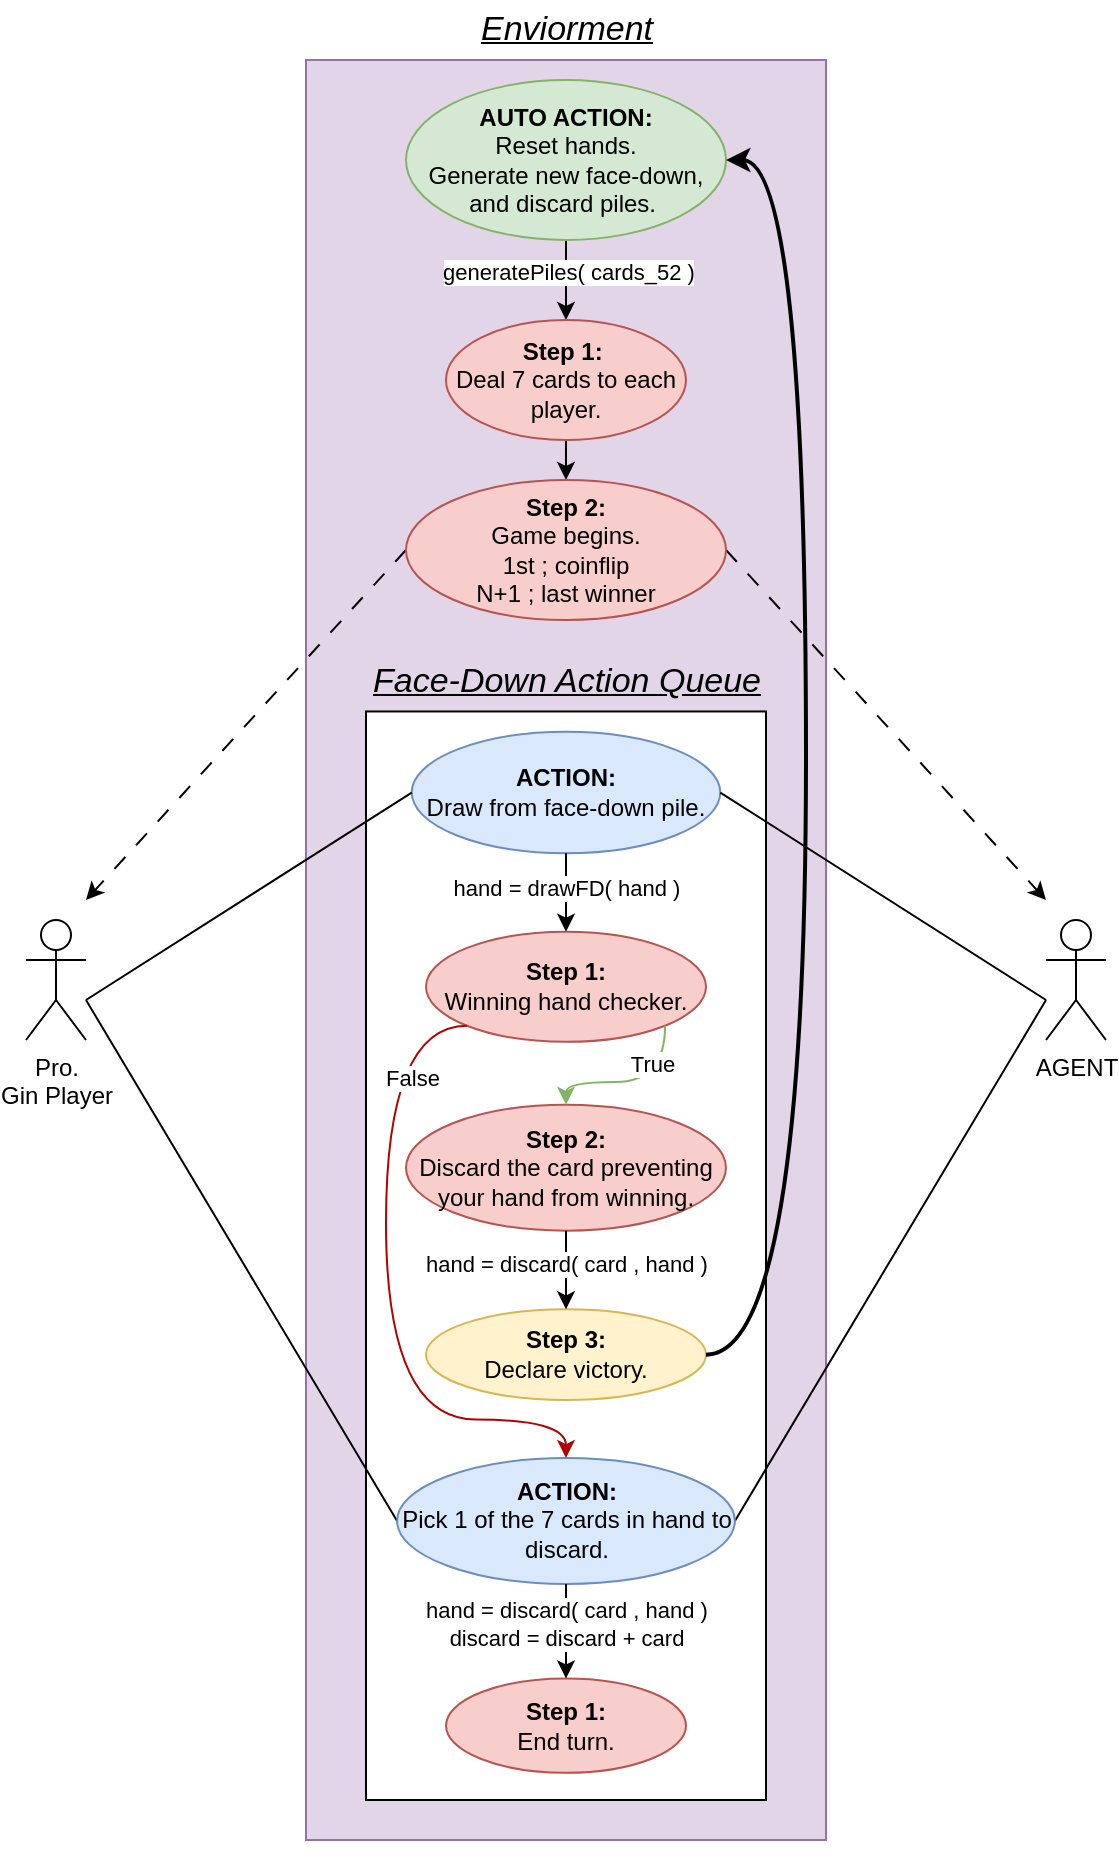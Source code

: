 <mxfile version="23.1.7" type="device">
  <diagram name="Page-1" id="I4ECgmsHToFxYa9MzbSu">
    <mxGraphModel dx="1614" dy="948" grid="1" gridSize="10" guides="1" tooltips="1" connect="1" arrows="1" fold="1" page="1" pageScale="1" pageWidth="850" pageHeight="1100" math="0" shadow="0">
      <root>
        <mxCell id="0" />
        <mxCell id="1" parent="0" />
        <mxCell id="wJoJC42Qf6fN0EYjWG2w-1" value="" style="rounded=0;whiteSpace=wrap;html=1;fillColor=#e1d5e7;strokeColor=#9673a6;" vertex="1" parent="1">
          <mxGeometry x="290" y="30" width="260" height="890" as="geometry" />
        </mxCell>
        <mxCell id="wJoJC42Qf6fN0EYjWG2w-2" value="Pro.&lt;br&gt;Gin Player" style="shape=umlActor;verticalLabelPosition=bottom;verticalAlign=top;html=1;outlineConnect=0;" vertex="1" parent="1">
          <mxGeometry x="150" y="460" width="30" height="60" as="geometry" />
        </mxCell>
        <mxCell id="wJoJC42Qf6fN0EYjWG2w-3" value="&lt;font size=&quot;1&quot; style=&quot;&quot;&gt;&lt;u style=&quot;&quot;&gt;&lt;i style=&quot;font-size: 17px;&quot;&gt;Enviorment&lt;/i&gt;&lt;/u&gt;&lt;/font&gt;" style="text;html=1;align=center;verticalAlign=middle;resizable=0;points=[];autosize=1;strokeColor=none;fillColor=none;" vertex="1" parent="1">
          <mxGeometry x="365" width="110" height="30" as="geometry" />
        </mxCell>
        <mxCell id="wJoJC42Qf6fN0EYjWG2w-4" value="" style="group" vertex="1" connectable="0" parent="1">
          <mxGeometry x="320" y="340" width="200" height="590" as="geometry" />
        </mxCell>
        <mxCell id="wJoJC42Qf6fN0EYjWG2w-5" value="" style="rounded=0;whiteSpace=wrap;html=1;" vertex="1" parent="wJoJC42Qf6fN0EYjWG2w-4">
          <mxGeometry y="15.73" width="200" height="544.27" as="geometry" />
        </mxCell>
        <mxCell id="wJoJC42Qf6fN0EYjWG2w-6" value="&lt;b&gt;ACTION:&lt;/b&gt;&lt;br&gt;Draw from face-down pile." style="ellipse;whiteSpace=wrap;html=1;fillColor=#dae8fc;strokeColor=#6c8ebf;" vertex="1" parent="wJoJC42Qf6fN0EYjWG2w-4">
          <mxGeometry x="22.86" y="25.934" width="154.29" height="60.686" as="geometry" />
        </mxCell>
        <mxCell id="wJoJC42Qf6fN0EYjWG2w-7" value="&lt;b&gt;Step 1:&lt;/b&gt;&lt;br&gt;Winning hand checker." style="ellipse;whiteSpace=wrap;html=1;fillColor=#f8cecc;strokeColor=#b85450;" vertex="1" parent="wJoJC42Qf6fN0EYjWG2w-4">
          <mxGeometry x="30" y="125.867" width="140" height="55.067" as="geometry" />
        </mxCell>
        <mxCell id="wJoJC42Qf6fN0EYjWG2w-8" style="edgeStyle=orthogonalEdgeStyle;rounded=0;orthogonalLoop=1;jettySize=auto;html=1;exitX=0.5;exitY=1;exitDx=0;exitDy=0;entryX=0.5;entryY=0;entryDx=0;entryDy=0;" edge="1" parent="wJoJC42Qf6fN0EYjWG2w-4" source="wJoJC42Qf6fN0EYjWG2w-6" target="wJoJC42Qf6fN0EYjWG2w-7">
          <mxGeometry relative="1" as="geometry" />
        </mxCell>
        <mxCell id="wJoJC42Qf6fN0EYjWG2w-9" value="hand = drawFD( hand )" style="edgeLabel;html=1;align=center;verticalAlign=middle;resizable=0;points=[];" vertex="1" connectable="0" parent="wJoJC42Qf6fN0EYjWG2w-8">
          <mxGeometry x="-0.125" relative="1" as="geometry">
            <mxPoint as="offset" />
          </mxGeometry>
        </mxCell>
        <mxCell id="wJoJC42Qf6fN0EYjWG2w-10" value="&lt;b&gt;Step 2:&lt;/b&gt;&lt;br&gt;Discard the card preventing your hand from winning." style="ellipse;whiteSpace=wrap;html=1;fillColor=#f8cecc;strokeColor=#b85450;" vertex="1" parent="wJoJC42Qf6fN0EYjWG2w-4">
          <mxGeometry x="20" y="212.4" width="160" height="62.933" as="geometry" />
        </mxCell>
        <mxCell id="wJoJC42Qf6fN0EYjWG2w-11" value="True" style="edgeStyle=orthogonalEdgeStyle;rounded=0;orthogonalLoop=1;jettySize=auto;html=1;exitX=1;exitY=1;exitDx=0;exitDy=0;entryX=0.5;entryY=0;entryDx=0;entryDy=0;curved=1;fillColor=#d5e8d4;strokeColor=#82b366;" edge="1" parent="wJoJC42Qf6fN0EYjWG2w-4" source="wJoJC42Qf6fN0EYjWG2w-7" target="wJoJC42Qf6fN0EYjWG2w-10">
          <mxGeometry x="-0.558" y="-7" relative="1" as="geometry">
            <mxPoint as="offset" />
          </mxGeometry>
        </mxCell>
        <mxCell id="wJoJC42Qf6fN0EYjWG2w-12" value="&lt;b&gt;Step 3:&lt;/b&gt;&lt;br&gt;Declare victory." style="ellipse;whiteSpace=wrap;html=1;fillColor=#fff2cc;strokeColor=#d6b656;" vertex="1" parent="wJoJC42Qf6fN0EYjWG2w-4">
          <mxGeometry x="30" y="314.67" width="140" height="45.33" as="geometry" />
        </mxCell>
        <mxCell id="wJoJC42Qf6fN0EYjWG2w-13" style="edgeStyle=orthogonalEdgeStyle;rounded=0;orthogonalLoop=1;jettySize=auto;html=1;exitX=0.5;exitY=1;exitDx=0;exitDy=0;entryX=0.5;entryY=0;entryDx=0;entryDy=0;" edge="1" parent="wJoJC42Qf6fN0EYjWG2w-4" source="wJoJC42Qf6fN0EYjWG2w-10" target="wJoJC42Qf6fN0EYjWG2w-12">
          <mxGeometry relative="1" as="geometry" />
        </mxCell>
        <mxCell id="wJoJC42Qf6fN0EYjWG2w-14" value="hand = discard( card , hand )" style="edgeLabel;html=1;align=center;verticalAlign=middle;resizable=0;points=[];" vertex="1" connectable="0" parent="wJoJC42Qf6fN0EYjWG2w-13">
          <mxGeometry x="-0.236" y="1" relative="1" as="geometry">
            <mxPoint x="-1" y="1" as="offset" />
          </mxGeometry>
        </mxCell>
        <mxCell id="wJoJC42Qf6fN0EYjWG2w-15" style="rounded=0;orthogonalLoop=1;jettySize=auto;html=1;exitX=0;exitY=0.5;exitDx=0;exitDy=0;endArrow=none;endFill=0;" edge="1" parent="wJoJC42Qf6fN0EYjWG2w-4" source="wJoJC42Qf6fN0EYjWG2w-17">
          <mxGeometry relative="1" as="geometry">
            <mxPoint x="-140" y="160" as="targetPoint" />
          </mxGeometry>
        </mxCell>
        <mxCell id="wJoJC42Qf6fN0EYjWG2w-16" style="rounded=0;orthogonalLoop=1;jettySize=auto;html=1;exitX=1;exitY=0.5;exitDx=0;exitDy=0;endArrow=none;endFill=0;" edge="1" parent="wJoJC42Qf6fN0EYjWG2w-4" source="wJoJC42Qf6fN0EYjWG2w-17">
          <mxGeometry relative="1" as="geometry">
            <mxPoint x="340" y="160" as="targetPoint" />
          </mxGeometry>
        </mxCell>
        <mxCell id="wJoJC42Qf6fN0EYjWG2w-17" value="&lt;b&gt;ACTION:&lt;/b&gt;&lt;br&gt;&lt;font style=&quot;font-size: 12px;&quot;&gt;Pick 1 of the 7 cards in hand to discard. &lt;br&gt;&lt;/font&gt;" style="ellipse;whiteSpace=wrap;html=1;fillColor=#dae8fc;strokeColor=#6c8ebf;" vertex="1" parent="wJoJC42Qf6fN0EYjWG2w-4">
          <mxGeometry x="15.55" y="389.013" width="168.89" height="62.933" as="geometry" />
        </mxCell>
        <mxCell id="wJoJC42Qf6fN0EYjWG2w-18" value="" style="edgeStyle=orthogonalEdgeStyle;rounded=0;orthogonalLoop=1;jettySize=auto;html=1;exitX=0;exitY=1;exitDx=0;exitDy=0;curved=1;fillColor=#e51400;strokeColor=#B20000;entryX=0.5;entryY=0;entryDx=0;entryDy=0;" edge="1" parent="wJoJC42Qf6fN0EYjWG2w-4" source="wJoJC42Qf6fN0EYjWG2w-7" target="wJoJC42Qf6fN0EYjWG2w-17">
          <mxGeometry relative="1" as="geometry">
            <mxPoint x="-60" y="298.933" as="targetPoint" />
            <Array as="points">
              <mxPoint x="10" y="173.067" />
              <mxPoint x="10" y="369.733" />
            </Array>
          </mxGeometry>
        </mxCell>
        <mxCell id="wJoJC42Qf6fN0EYjWG2w-19" value="False" style="edgeLabel;html=1;align=center;verticalAlign=middle;resizable=0;points=[];" vertex="1" connectable="0" parent="wJoJC42Qf6fN0EYjWG2w-18">
          <mxGeometry x="-0.511" y="5" relative="1" as="geometry">
            <mxPoint x="8" y="-18" as="offset" />
          </mxGeometry>
        </mxCell>
        <mxCell id="wJoJC42Qf6fN0EYjWG2w-20" value="&lt;b&gt;Step 1:&lt;/b&gt;&lt;br&gt;End turn." style="ellipse;whiteSpace=wrap;html=1;fillColor=#f8cecc;strokeColor=#b85450;" vertex="1" parent="wJoJC42Qf6fN0EYjWG2w-4">
          <mxGeometry x="40.01" y="499.229" width="120" height="47.2" as="geometry" />
        </mxCell>
        <mxCell id="wJoJC42Qf6fN0EYjWG2w-21" style="edgeStyle=orthogonalEdgeStyle;rounded=0;orthogonalLoop=1;jettySize=auto;html=1;exitX=0.5;exitY=1;exitDx=0;exitDy=0;entryX=0.5;entryY=0;entryDx=0;entryDy=0;" edge="1" parent="wJoJC42Qf6fN0EYjWG2w-4" source="wJoJC42Qf6fN0EYjWG2w-17" target="wJoJC42Qf6fN0EYjWG2w-20">
          <mxGeometry relative="1" as="geometry" />
        </mxCell>
        <mxCell id="wJoJC42Qf6fN0EYjWG2w-22" value="hand = discard( card , hand )&lt;br&gt;discard = discard + card" style="edgeLabel;html=1;align=center;verticalAlign=middle;resizable=0;points=[];" vertex="1" connectable="0" parent="wJoJC42Qf6fN0EYjWG2w-21">
          <mxGeometry x="-0.145" relative="1" as="geometry">
            <mxPoint as="offset" />
          </mxGeometry>
        </mxCell>
        <mxCell id="wJoJC42Qf6fN0EYjWG2w-23" style="edgeStyle=orthogonalEdgeStyle;rounded=0;orthogonalLoop=1;jettySize=auto;html=1;exitX=0.5;exitY=1;exitDx=0;exitDy=0;entryX=0.5;entryY=0;entryDx=0;entryDy=0;" edge="1" parent="1" source="wJoJC42Qf6fN0EYjWG2w-25" target="wJoJC42Qf6fN0EYjWG2w-28">
          <mxGeometry relative="1" as="geometry" />
        </mxCell>
        <mxCell id="wJoJC42Qf6fN0EYjWG2w-24" value="generatePiles( cards_52 )" style="edgeLabel;html=1;align=center;verticalAlign=middle;resizable=0;points=[];" vertex="1" connectable="0" parent="wJoJC42Qf6fN0EYjWG2w-23">
          <mxGeometry x="-0.231" y="1" relative="1" as="geometry">
            <mxPoint as="offset" />
          </mxGeometry>
        </mxCell>
        <mxCell id="wJoJC42Qf6fN0EYjWG2w-25" value="&lt;b&gt;AUTO ACTION:&lt;/b&gt;&lt;br&gt;Reset hands.&lt;br&gt;Generate new face-down, and discard piles.&amp;nbsp;" style="ellipse;whiteSpace=wrap;html=1;fillColor=#d5e8d4;strokeColor=#82b366;" vertex="1" parent="1">
          <mxGeometry x="340" y="40" width="160" height="80" as="geometry" />
        </mxCell>
        <mxCell id="wJoJC42Qf6fN0EYjWG2w-26" style="edgeStyle=orthogonalEdgeStyle;rounded=0;orthogonalLoop=1;jettySize=auto;html=1;exitX=1;exitY=0.5;exitDx=0;exitDy=0;curved=1;entryX=1;entryY=0.5;entryDx=0;entryDy=0;strokeWidth=2;" edge="1" parent="1" source="wJoJC42Qf6fN0EYjWG2w-12" target="wJoJC42Qf6fN0EYjWG2w-25">
          <mxGeometry relative="1" as="geometry">
            <Array as="points">
              <mxPoint x="540" y="80" />
            </Array>
          </mxGeometry>
        </mxCell>
        <mxCell id="wJoJC42Qf6fN0EYjWG2w-27" style="edgeStyle=orthogonalEdgeStyle;rounded=0;orthogonalLoop=1;jettySize=auto;html=1;exitX=0.5;exitY=1;exitDx=0;exitDy=0;entryX=0.5;entryY=0;entryDx=0;entryDy=0;" edge="1" parent="1" source="wJoJC42Qf6fN0EYjWG2w-28" target="wJoJC42Qf6fN0EYjWG2w-31">
          <mxGeometry relative="1" as="geometry" />
        </mxCell>
        <mxCell id="wJoJC42Qf6fN0EYjWG2w-28" value="&lt;b style=&quot;border-color: var(--border-color);&quot;&gt;Step 1:&amp;nbsp;&lt;/b&gt;&lt;br style=&quot;border-color: var(--border-color);&quot;&gt;Deal 7 cards to each player." style="ellipse;whiteSpace=wrap;html=1;fillColor=#f8cecc;strokeColor=#b85450;" vertex="1" parent="1">
          <mxGeometry x="359.99" y="160" width="120" height="60" as="geometry" />
        </mxCell>
        <mxCell id="wJoJC42Qf6fN0EYjWG2w-29" style="rounded=0;orthogonalLoop=1;jettySize=auto;html=1;exitX=0;exitY=0.5;exitDx=0;exitDy=0;dashed=1;dashPattern=8 8;" edge="1" parent="1" source="wJoJC42Qf6fN0EYjWG2w-31">
          <mxGeometry relative="1" as="geometry">
            <mxPoint x="180" y="450" as="targetPoint" />
          </mxGeometry>
        </mxCell>
        <mxCell id="wJoJC42Qf6fN0EYjWG2w-30" style="rounded=0;orthogonalLoop=1;jettySize=auto;html=1;exitX=1;exitY=0.5;exitDx=0;exitDy=0;dashed=1;dashPattern=8 8;" edge="1" parent="1" source="wJoJC42Qf6fN0EYjWG2w-31">
          <mxGeometry relative="1" as="geometry">
            <mxPoint x="660" y="450" as="targetPoint" />
          </mxGeometry>
        </mxCell>
        <mxCell id="wJoJC42Qf6fN0EYjWG2w-31" value="&lt;b&gt;Step 2:&lt;/b&gt;&lt;br&gt;Game begins.&lt;br&gt;1st ; coinflip&lt;br&gt;N+1 ; last winner" style="ellipse;whiteSpace=wrap;html=1;fillColor=#f8cecc;strokeColor=#b85450;" vertex="1" parent="1">
          <mxGeometry x="340" y="240" width="160" height="69.99" as="geometry" />
        </mxCell>
        <mxCell id="wJoJC42Qf6fN0EYjWG2w-32" style="rounded=0;orthogonalLoop=1;jettySize=auto;html=1;endArrow=none;endFill=0;entryX=0;entryY=0.5;entryDx=0;entryDy=0;" edge="1" parent="1" target="wJoJC42Qf6fN0EYjWG2w-6">
          <mxGeometry relative="1" as="geometry">
            <mxPoint x="180" y="500" as="sourcePoint" />
            <mxPoint x="340" y="400" as="targetPoint" />
          </mxGeometry>
        </mxCell>
        <mxCell id="wJoJC42Qf6fN0EYjWG2w-33" value="AGENT" style="shape=umlActor;verticalLabelPosition=bottom;verticalAlign=top;html=1;outlineConnect=0;" vertex="1" parent="1">
          <mxGeometry x="660" y="460" width="30" height="60" as="geometry" />
        </mxCell>
        <mxCell id="wJoJC42Qf6fN0EYjWG2w-34" value="&lt;span style=&quot;font-size: 17px;&quot;&gt;&lt;i&gt;&lt;u&gt;Face-Down Action Queue&lt;/u&gt;&lt;/i&gt;&lt;/span&gt;" style="text;html=1;align=center;verticalAlign=middle;resizable=0;points=[];autosize=1;strokeColor=none;fillColor=none;" vertex="1" parent="1">
          <mxGeometry x="309.99" y="326.27" width="220" height="30" as="geometry" />
        </mxCell>
        <mxCell id="wJoJC42Qf6fN0EYjWG2w-35" style="rounded=0;orthogonalLoop=1;jettySize=auto;html=1;endArrow=none;endFill=0;exitX=1;exitY=0.5;exitDx=0;exitDy=0;" edge="1" parent="1" source="wJoJC42Qf6fN0EYjWG2w-6">
          <mxGeometry relative="1" as="geometry">
            <mxPoint x="580" y="520" as="sourcePoint" />
            <mxPoint x="660" y="500" as="targetPoint" />
          </mxGeometry>
        </mxCell>
      </root>
    </mxGraphModel>
  </diagram>
</mxfile>
